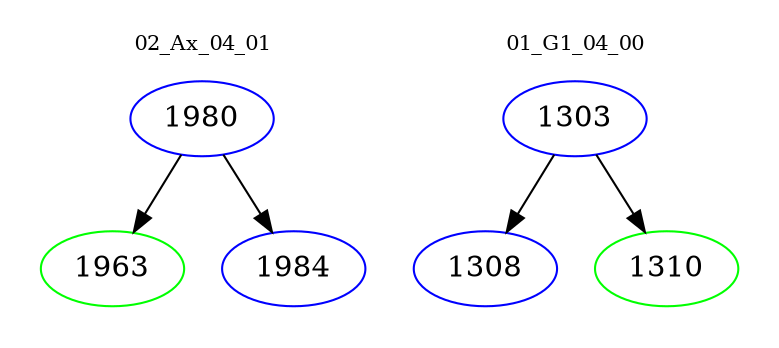 digraph{
subgraph cluster_0 {
color = white
label = "02_Ax_04_01";
fontsize=10;
T0_1980 [label="1980", color="blue"]
T0_1980 -> T0_1963 [color="black"]
T0_1963 [label="1963", color="green"]
T0_1980 -> T0_1984 [color="black"]
T0_1984 [label="1984", color="blue"]
}
subgraph cluster_1 {
color = white
label = "01_G1_04_00";
fontsize=10;
T1_1303 [label="1303", color="blue"]
T1_1303 -> T1_1308 [color="black"]
T1_1308 [label="1308", color="blue"]
T1_1303 -> T1_1310 [color="black"]
T1_1310 [label="1310", color="green"]
}
}
